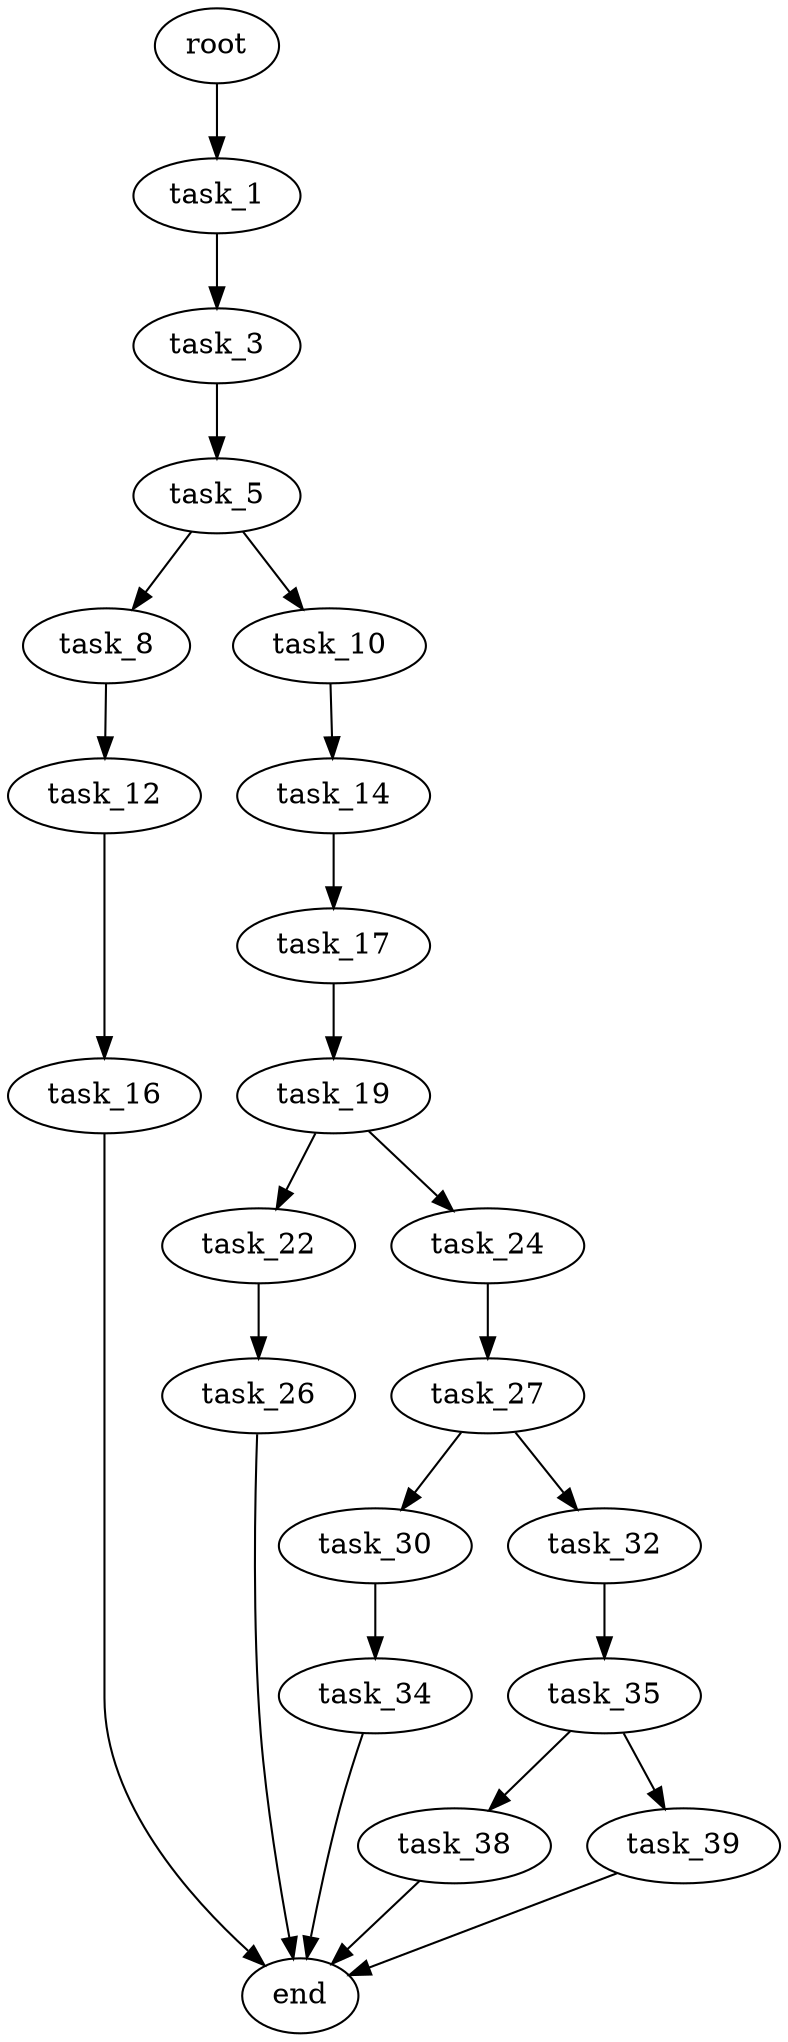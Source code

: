 digraph G {
  root [size="0.000000"];
  task_1 [size="2337423246.000000"];
  task_3 [size="43578099584.000000"];
  task_5 [size="28991029248.000000"];
  task_8 [size="3529114691.000000"];
  task_10 [size="795336673692.000000"];
  task_12 [size="68719476736.000000"];
  task_14 [size="40777200215.000000"];
  task_16 [size="368293445632.000000"];
  task_17 [size="381919323062.000000"];
  end [size="0.000000"];
  task_19 [size="782757789696.000000"];
  task_22 [size="105326611759.000000"];
  task_24 [size="36442353528.000000"];
  task_26 [size="294147757488.000000"];
  task_27 [size="168815516825.000000"];
  task_30 [size="22396137444.000000"];
  task_32 [size="7742417661.000000"];
  task_34 [size="361343870071.000000"];
  task_35 [size="1160802301556.000000"];
  task_38 [size="4645979538.000000"];
  task_39 [size="368293445632.000000"];

  root -> task_1 [size="1.000000"];
  task_1 -> task_3 [size="75497472.000000"];
  task_3 -> task_5 [size="838860800.000000"];
  task_5 -> task_8 [size="75497472.000000"];
  task_5 -> task_10 [size="75497472.000000"];
  task_8 -> task_12 [size="75497472.000000"];
  task_10 -> task_14 [size="679477248.000000"];
  task_12 -> task_16 [size="134217728.000000"];
  task_14 -> task_17 [size="679477248.000000"];
  task_16 -> end [size="1.000000"];
  task_17 -> task_19 [size="301989888.000000"];
  task_19 -> task_22 [size="679477248.000000"];
  task_19 -> task_24 [size="679477248.000000"];
  task_22 -> task_26 [size="75497472.000000"];
  task_24 -> task_27 [size="75497472.000000"];
  task_26 -> end [size="1.000000"];
  task_27 -> task_30 [size="301989888.000000"];
  task_27 -> task_32 [size="301989888.000000"];
  task_30 -> task_34 [size="679477248.000000"];
  task_32 -> task_35 [size="679477248.000000"];
  task_34 -> end [size="1.000000"];
  task_35 -> task_38 [size="838860800.000000"];
  task_35 -> task_39 [size="838860800.000000"];
  task_38 -> end [size="1.000000"];
  task_39 -> end [size="1.000000"];
}
